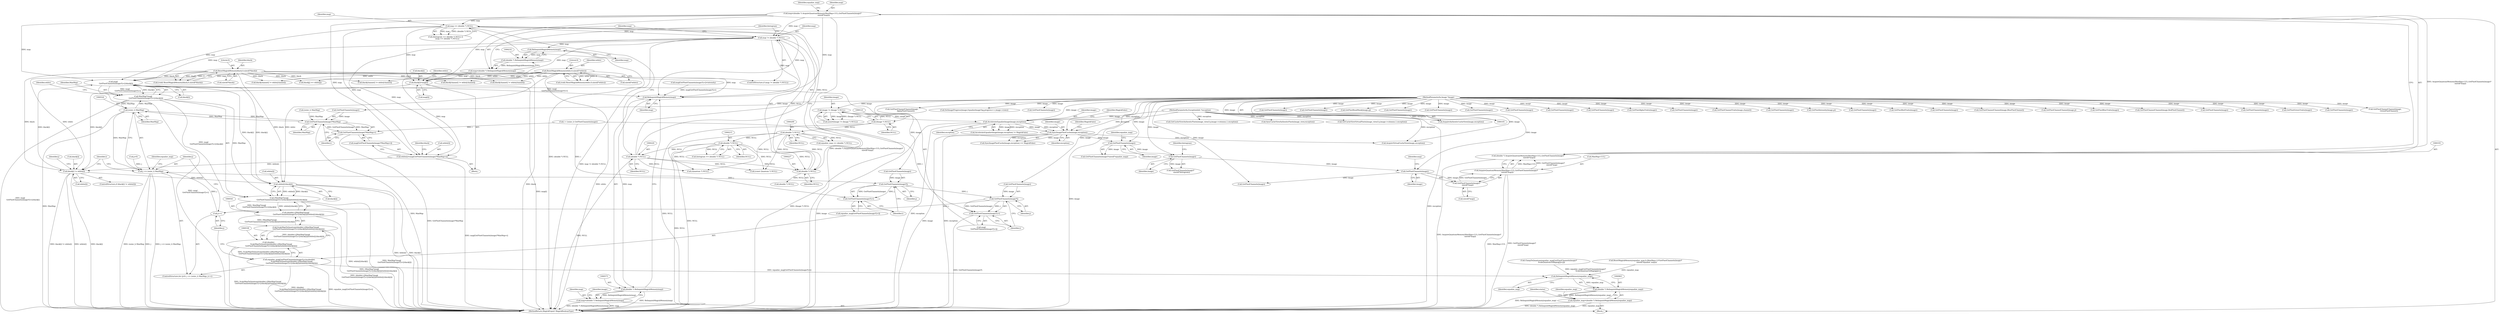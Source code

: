 digraph "0_ImageMagick_76401e172ea3a55182be2b8e2aca4d07270f6da6_0@array" {
"1000545" [label="(Call,map[\n          GetPixelChannels(image)*j+i]-black[i])"];
"1000224" [label="(Call,map != (double *) NULL)"];
"1000190" [label="(Call,map=(double *) AcquireQuantumMemory(MaxMap+1UL,GetPixelChannels(image)*\n    sizeof(*map)))"];
"1000192" [label="(Call,(double *) AcquireQuantumMemory(MaxMap+1UL,GetPixelChannels(image)*\n    sizeof(*map)))"];
"1000194" [label="(Call,AcquireQuantumMemory(MaxMap+1UL,GetPixelChannels(image)*\n    sizeof(*map)))"];
"1000198" [label="(Call,GetPixelChannels(image)*\n    sizeof(*map))"];
"1000199" [label="(Call,GetPixelChannels(image))"];
"1000185" [label="(Call,GetPixelChannels(image))"];
"1000171" [label="(Call,GetPixelChannels(image))"];
"1000156" [label="(Call,SyncImagePixelCache(image,exception))"];
"1000133" [label="(Call,AccelerateEqualizeImage(image,exception))"];
"1000120" [label="(Call,image != (Image *) NULL)"];
"1000106" [label="(MethodParameterIn,Image *image)"];
"1000122" [label="(Call,(Image *) NULL)"];
"1000107" [label="(MethodParameterIn,ExceptionInfo *exception)"];
"1000217" [label="(Call,map == (double *) NULL)"];
"1000219" [label="(Call,(double *) NULL)"];
"1000214" [label="(Call,(double *) NULL)"];
"1000208" [label="(Call,(double *) NULL)"];
"1000226" [label="(Call,(double *) NULL)"];
"1000229" [label="(Call,map=(double *) RelinquishMagickMemory(map))"];
"1000231" [label="(Call,(double *) RelinquishMagickMemory(map))"];
"1000233" [label="(Call,RelinquishMagickMemory(map))"];
"1000557" [label="(Call,white[i]-black[i])"];
"1000510" [label="(Call,black[i] != white[i])"];
"1000462" [label="(Call,ResetMagickMemory(black,0,sizeof(*black)))"];
"1000490" [label="(Call,black[i]=map[i])"];
"1000497" [label="(Call,white[i]=map[GetPixelChannels(image)*MaxMap+i])"];
"1000470" [label="(Call,ResetMagickMemory(white,0,sizeof(*white)))"];
"1000545" [label="(Call,map[\n          GetPixelChannels(image)*j+i]-black[i])"];
"1000543" [label="(Call,MaxMap*(map[\n          GetPixelChannels(image)*j+i]-black[i]))"];
"1000523" [label="(Call,(ssize_t) MaxMap)"];
"1000504" [label="(Call,GetPixelChannels(image)*MaxMap)"];
"1000503" [label="(Call,GetPixelChannels(image)*MaxMap+i)"];
"1000521" [label="(Call,j <= (ssize_t) MaxMap)"];
"1000532" [label="(Call,GetPixelChannels(image)*j)"];
"1000531" [label="(Call,GetPixelChannels(image)*j+i)"];
"1000549" [label="(Call,GetPixelChannels(image)*j)"];
"1000526" [label="(Call,j++)"];
"1000548" [label="(Call,GetPixelChannels(image)*j+i)"];
"1000542" [label="(Call,(MaxMap*(map[\n          GetPixelChannels(image)*j+i]-black[i]))/(white[i]-black[i]))"];
"1000540" [label="(Call,(double) ((MaxMap*(map[\n          GetPixelChannels(image)*j+i]-black[i]))/(white[i]-black[i])))"];
"1000539" [label="(Call,ScaleMapToQuantum((double) ((MaxMap*(map[\n          GetPixelChannels(image)*j+i]-black[i]))/(white[i]-black[i]))))"];
"1000537" [label="(Call,(double)\n          ScaleMapToQuantum((double) ((MaxMap*(map[\n          GetPixelChannels(image)*j+i]-black[i]))/(white[i]-black[i]))))"];
"1000528" [label="(Call,equalize_map[GetPixelChannels(image)*j+i]=(double)\n          ScaleMapToQuantum((double) ((MaxMap*(map[\n          GetPixelChannels(image)*j+i]-black[i]))/(white[i]-black[i]))))"];
"1000964" [label="(Call,RelinquishMagickMemory(equalize_map))"];
"1000962" [label="(Call,(double *) RelinquishMagickMemory(equalize_map))"];
"1000960" [label="(Call,equalize_map=(double *) RelinquishMagickMemory(equalize_map))"];
"1000574" [label="(Call,RelinquishMagickMemory(map))"];
"1000572" [label="(Call,(double *) RelinquishMagickMemory(map))"];
"1000570" [label="(Call,map=(double *) RelinquishMagickMemory(map))"];
"1000465" [label="(Call,sizeof(*black))"];
"1000484" [label="(Call,GetPixelChannels(image))"];
"1000175" [label="(Identifier,equalize_map)"];
"1000195" [label="(Call,MaxMap+1UL)"];
"1000228" [label="(Identifier,NULL)"];
"1000468" [label="(Call,(void) ResetMagickMemory(white,0,sizeof(*white)))"];
"1000705" [label="(Call,black[channel] != white[channel])"];
"1000613" [label="(Call,black[channel] != white[channel])"];
"1000549" [label="(Call,GetPixelChannels(image)*j)"];
"1000570" [label="(Call,map=(double *) RelinquishMagickMemory(map))"];
"1000462" [label="(Call,ResetMagickMemory(black,0,sizeof(*black)))"];
"1000155" [label="(Call,SyncImagePixelCache(image,exception) == MagickFalse)"];
"1000909" [label="(Call,GetPixelChannels(image))"];
"1000472" [label="(Literal,0)"];
"1000572" [label="(Call,(double *) RelinquishMagickMemory(map))"];
"1000447" [label="(Call,ResetMagickMemory(equalize_map,0,(MaxMap+1)*GetPixelChannels(image)*\n    sizeof(*equalize_map)))"];
"1000497" [label="(Call,white[i]=map[GetPixelChannels(image)*MaxMap+i])"];
"1000813" [label="(Call,GetCacheViewAuthenticPixels(image_view,0,y,image->columns,1,exception))"];
"1000192" [label="(Call,(double *) AcquireQuantumMemory(MaxMap+1UL,GetPixelChannels(image)*\n    sizeof(*map)))"];
"1000216" [label="(Identifier,NULL)"];
"1000967" [label="(Identifier,status)"];
"1000571" [label="(Identifier,map)"];
"1000850" [label="(Call,GetPixelReadMask(image,q))"];
"1000471" [label="(Identifier,white)"];
"1000106" [label="(MethodParameterIn,Image *image)"];
"1000198" [label="(Call,GetPixelChannels(image)*\n    sizeof(*map))"];
"1000546" [label="(Call,map[\n          GetPixelChannels(image)*j+i])"];
"1000189" [label="(Identifier,histogram)"];
"1000962" [label="(Call,(double *) RelinquishMagickMemory(equalize_map))"];
"1000751" [label="(Call,black[channel] != white[channel])"];
"1000212" [label="(Call,histogram == (double *) NULL)"];
"1000217" [label="(Call,map == (double *) NULL)"];
"1000544" [label="(Identifier,MaxMap)"];
"1000488" [label="(Block,)"];
"1000543" [label="(Call,MaxMap*(map[\n          GetPixelChannels(image)*j+i]-black[i]))"];
"1000121" [label="(Identifier,image)"];
"1000455" [label="(Call,GetPixelChannels(image))"];
"1000519" [label="(Identifier,j)"];
"1000194" [label="(Call,AcquireQuantumMemory(MaxMap+1UL,GetPixelChannels(image)*\n    sizeof(*map)))"];
"1000825" [label="(Call,(Quantum *) NULL)"];
"1000579" [label="(Identifier,image)"];
"1000210" [label="(Identifier,NULL)"];
"1000918" [label="(Call,GetPixelChannels(image))"];
"1000868" [label="(Call,GetPixelChannels(image))"];
"1000514" [label="(Call,white[i])"];
"1000226" [label="(Call,(double *) NULL)"];
"1000922" [label="(Call,SyncCacheViewAuthenticPixels(image_view,exception))"];
"1000770" [label="(Call,GetPixelChannels(image))"];
"1000510" [label="(Call,black[i] != white[i])"];
"1000156" [label="(Call,SyncImagePixelCache(image,exception))"];
"1000108" [label="(Block,)"];
"1000203" [label="(Identifier,map)"];
"1000135" [label="(Identifier,exception)"];
"1000491" [label="(Call,black[i])"];
"1000787" [label="(Call,AcquireAuthenticCacheView(image,exception))"];
"1000558" [label="(Call,white[i])"];
"1000960" [label="(Call,equalize_map=(double *) RelinquishMagickMemory(equalize_map))"];
"1000233" [label="(Call,RelinquishMagickMemory(map))"];
"1000219" [label="(Call,(double *) NULL)"];
"1000512" [label="(Identifier,black)"];
"1000185" [label="(Call,GetPixelChannels(image))"];
"1000229" [label="(Call,map=(double *) RelinquishMagickMemory(map))"];
"1000134" [label="(Identifier,image)"];
"1000557" [label="(Call,white[i]-black[i])"];
"1000431" [label="(Call,GetPixelChannels(image))"];
"1000542" [label="(Call,(MaxMap*(map[\n          GetPixelChannels(image)*j+i]-black[i]))/(white[i]-black[i]))"];
"1000470" [label="(Call,ResetMagickMemory(white,0,sizeof(*white)))"];
"1000473" [label="(Call,sizeof(*white))"];
"1000532" [label="(Call,GetPixelChannels(image)*j)"];
"1000207" [label="(Identifier,equalize_map)"];
"1000238" [label="(Call,(double *) NULL)"];
"1000575" [label="(Identifier,map)"];
"1000199" [label="(Call,GetPixelChannels(image))"];
"1000132" [label="(Call,AccelerateEqualizeImage(image,exception) != MagickFalse)"];
"1000158" [label="(Identifier,exception)"];
"1000678" [label="(Call,GetPixelChannels(image))"];
"1000463" [label="(Identifier,black)"];
"1000739" [label="(Call,GetPixelAlphaTraits(image))"];
"1000724" [label="(Call,GetPixelChannels(image))"];
"1000214" [label="(Call,(double *) NULL)"];
"1000961" [label="(Identifier,equalize_map)"];
"1000285" [label="(Call,AcquireVirtualCacheView(image,exception))"];
"1000234" [label="(Identifier,map)"];
"1000191" [label="(Identifier,map)"];
"1000171" [label="(Call,GetPixelChannels(image))"];
"1000460" [label="(Call,(void) ResetMagickMemory(black,0,sizeof(*black)))"];
"1000536" [label="(Identifier,i)"];
"1000507" [label="(Identifier,MaxMap)"];
"1000501" [label="(Call,map[GetPixelChannels(image)*MaxMap+i])"];
"1000499" [label="(Identifier,white)"];
"1000550" [label="(Call,GetPixelChannels(image))"];
"1000503" [label="(Call,GetPixelChannels(image)*MaxMap+i)"];
"1000882" [label="(Call,GetPixelChannelTraits(image,channel))"];
"1000119" [label="(Call,assert(image != (Image *) NULL))"];
"1000237" [label="(Identifier,histogram)"];
"1000904" [label="(Call,ClampToQuantum(equalize_map[GetPixelChannels(image)*\n          ScaleQuantumToMap(q[j])+j]))"];
"1000554" [label="(Call,black[i])"];
"1000323" [label="(Call,(const Quantum *) NULL)"];
"1000353" [label="(Call,GetPixelChannels(image))"];
"1000553" [label="(Identifier,i)"];
"1000537" [label="(Call,(double)\n          ScaleMapToQuantum((double) ((MaxMap*(map[\n          GetPixelChannels(image)*j+i]-black[i]))/(white[i]-black[i]))))"];
"1000545" [label="(Call,map[\n          GetPixelChannels(image)*j+i]-black[i])"];
"1000504" [label="(Call,GetPixelChannels(image)*MaxMap)"];
"1000539" [label="(Call,ScaleMapToQuantum((double) ((MaxMap*(map[\n          GetPixelChannels(image)*j+i]-black[i]))/(white[i]-black[i]))))"];
"1000559" [label="(Identifier,white)"];
"1000170" [label="(Call,GetPixelChannels(image)*sizeof(*equalize_map))"];
"1000374" [label="(Call,GetPixelIntensity(image,p))"];
"1000552" [label="(Identifier,j)"];
"1000223" [label="(ControlStructure,if (map != (double *) NULL))"];
"1000464" [label="(Literal,0)"];
"1000206" [label="(Call,equalize_map == (double *) NULL)"];
"1000311" [label="(Call,GetCacheViewVirtualPixels(image_view,0,y,image->columns,1,exception))"];
"1000522" [label="(Identifier,j)"];
"1000382" [label="(Call,GetPixelChannels(image))"];
"1000511" [label="(Call,black[i])"];
"1000107" [label="(MethodParameterIn,ExceptionInfo *exception)"];
"1000601" [label="(Call,GetPixelRedTraits(image))"];
"1000494" [label="(Call,map[i])"];
"1000498" [label="(Call,white[i])"];
"1000211" [label="(Call,(histogram == (double *) NULL) ||\n      (map == (double *) NULL))"];
"1000530" [label="(Identifier,equalize_map)"];
"1000122" [label="(Call,(Image *) NULL)"];
"1000659" [label="(Call,black[channel] != white[channel])"];
"1000968" [label="(MethodReturn,MagickExport MagickBooleanType)"];
"1000225" [label="(Identifier,map)"];
"1000964" [label="(Call,RelinquishMagickMemory(equalize_map))"];
"1000231" [label="(Call,(double *) RelinquishMagickMemory(map))"];
"1000509" [label="(ControlStructure,if (black[i] != white[i]))"];
"1000892" [label="(Call,black[j] == white[j])"];
"1000403" [label="(Call,GetPixelChannels(image))"];
"1000487" [label="(Identifier,i)"];
"1000548" [label="(Call,GetPixelChannels(image)*j+i)"];
"1000701" [label="(Call,GetPixelChannelChannel(image,BluePixelChannel))"];
"1000876" [label="(Call,GetPixelChannelChannel(image,j))"];
"1000693" [label="(Call,GetPixelBlueTraits(image))"];
"1000490" [label="(Call,black[i]=map[i])"];
"1000190" [label="(Call,map=(double *) AcquireQuantumMemory(MaxMap+1UL,GetPixelChannels(image)*\n    sizeof(*map)))"];
"1000533" [label="(Call,GetPixelChannels(image))"];
"1000124" [label="(Identifier,NULL)"];
"1000529" [label="(Call,equalize_map[GetPixelChannels(image)*j+i])"];
"1000965" [label="(Identifier,equalize_map)"];
"1000480" [label="(Call,i < (ssize_t) GetPixelChannels(image))"];
"1000531" [label="(Call,GetPixelChannels(image)*j+i)"];
"1000609" [label="(Call,GetPixelChannelChannel(image,RedPixelChannel))"];
"1000157" [label="(Identifier,image)"];
"1000526" [label="(Call,j++)"];
"1000200" [label="(Identifier,image)"];
"1000528" [label="(Call,equalize_map[GetPixelChannels(image)*j+i]=(double)\n          ScaleMapToQuantum((double) ((MaxMap*(map[\n          GetPixelChannels(image)*j+i]-black[i]))/(white[i]-black[i]))))"];
"1000186" [label="(Identifier,image)"];
"1000136" [label="(Identifier,MagickFalse)"];
"1000508" [label="(Identifier,i)"];
"1000518" [label="(Call,j=0)"];
"1000440" [label="(Call,GetPixelChannels(image))"];
"1000527" [label="(Identifier,j)"];
"1000857" [label="(Call,GetPixelChannels(image))"];
"1000525" [label="(Identifier,MaxMap)"];
"1000517" [label="(ControlStructure,for (j=0; j <= (ssize_t) MaxMap; j++))"];
"1000647" [label="(Call,GetPixelGreenTraits(image))"];
"1000632" [label="(Call,GetPixelChannels(image))"];
"1000655" [label="(Call,GetPixelChannelChannel(image,\n              GreenPixelChannel))"];
"1000133" [label="(Call,AccelerateEqualizeImage(image,exception))"];
"1000230" [label="(Identifier,map)"];
"1000221" [label="(Identifier,NULL)"];
"1000747" [label="(Call,GetPixelChannelChannel(image,\n              AlphaPixelChannel))"];
"1000184" [label="(Call,GetPixelChannels(image)*\n    sizeof(*histogram))"];
"1000523" [label="(Call,(ssize_t) MaxMap)"];
"1000574" [label="(Call,RelinquishMagickMemory(map))"];
"1000201" [label="(Call,sizeof(*map))"];
"1000561" [label="(Call,black[i])"];
"1000540" [label="(Call,(double) ((MaxMap*(map[\n          GetPixelChannels(image)*j+i]-black[i]))/(white[i]-black[i])))"];
"1000120" [label="(Call,image != (Image *) NULL)"];
"1000941" [label="(Call,SetImageProgress(image,EqualizeImageTag,progress++,image->rows))"];
"1000521" [label="(Call,j <= (ssize_t) MaxMap)"];
"1000535" [label="(Identifier,j)"];
"1000419" [label="(Call,(ssize_t) MaxMap)"];
"1000224" [label="(Call,map != (double *) NULL)"];
"1000505" [label="(Call,GetPixelChannels(image))"];
"1000278" [label="(Call,GetPixelChannels(image))"];
"1000159" [label="(Identifier,MagickFalse)"];
"1000389" [label="(Call,GetPixelChannels(image))"];
"1000208" [label="(Call,(double *) NULL)"];
"1000218" [label="(Identifier,map)"];
"1000435" [label="(Call,map[GetPixelChannels(image)*j+i]=intensity)"];
"1000172" [label="(Identifier,image)"];
"1000545" -> "1000543"  [label="AST: "];
"1000545" -> "1000554"  [label="CFG: "];
"1000546" -> "1000545"  [label="AST: "];
"1000554" -> "1000545"  [label="AST: "];
"1000543" -> "1000545"  [label="CFG: "];
"1000545" -> "1000968"  [label="DDG: map[\n          GetPixelChannels(image)*j+i]"];
"1000545" -> "1000543"  [label="DDG: map[\n          GetPixelChannels(image)*j+i]"];
"1000545" -> "1000543"  [label="DDG: black[i]"];
"1000224" -> "1000545"  [label="DDG: map"];
"1000229" -> "1000545"  [label="DDG: map"];
"1000190" -> "1000545"  [label="DDG: map"];
"1000217" -> "1000545"  [label="DDG: map"];
"1000557" -> "1000545"  [label="DDG: black[i]"];
"1000462" -> "1000545"  [label="DDG: black"];
"1000510" -> "1000545"  [label="DDG: black[i]"];
"1000545" -> "1000557"  [label="DDG: black[i]"];
"1000545" -> "1000574"  [label="DDG: map[\n          GetPixelChannels(image)*j+i]"];
"1000224" -> "1000223"  [label="AST: "];
"1000224" -> "1000226"  [label="CFG: "];
"1000225" -> "1000224"  [label="AST: "];
"1000226" -> "1000224"  [label="AST: "];
"1000230" -> "1000224"  [label="CFG: "];
"1000237" -> "1000224"  [label="CFG: "];
"1000224" -> "1000968"  [label="DDG: map != (double *) NULL"];
"1000190" -> "1000224"  [label="DDG: map"];
"1000217" -> "1000224"  [label="DDG: map"];
"1000226" -> "1000224"  [label="DDG: NULL"];
"1000224" -> "1000233"  [label="DDG: map"];
"1000224" -> "1000490"  [label="DDG: map"];
"1000224" -> "1000497"  [label="DDG: map"];
"1000224" -> "1000574"  [label="DDG: map"];
"1000190" -> "1000108"  [label="AST: "];
"1000190" -> "1000192"  [label="CFG: "];
"1000191" -> "1000190"  [label="AST: "];
"1000192" -> "1000190"  [label="AST: "];
"1000207" -> "1000190"  [label="CFG: "];
"1000190" -> "1000968"  [label="DDG: (double *) AcquireQuantumMemory(MaxMap+1UL,GetPixelChannels(image)*\n    sizeof(*map))"];
"1000192" -> "1000190"  [label="DDG: AcquireQuantumMemory(MaxMap+1UL,GetPixelChannels(image)*\n    sizeof(*map))"];
"1000190" -> "1000217"  [label="DDG: map"];
"1000190" -> "1000490"  [label="DDG: map"];
"1000190" -> "1000497"  [label="DDG: map"];
"1000190" -> "1000574"  [label="DDG: map"];
"1000192" -> "1000194"  [label="CFG: "];
"1000193" -> "1000192"  [label="AST: "];
"1000194" -> "1000192"  [label="AST: "];
"1000192" -> "1000968"  [label="DDG: AcquireQuantumMemory(MaxMap+1UL,GetPixelChannels(image)*\n    sizeof(*map))"];
"1000194" -> "1000192"  [label="DDG: MaxMap+1UL"];
"1000194" -> "1000192"  [label="DDG: GetPixelChannels(image)*\n    sizeof(*map)"];
"1000194" -> "1000198"  [label="CFG: "];
"1000195" -> "1000194"  [label="AST: "];
"1000198" -> "1000194"  [label="AST: "];
"1000194" -> "1000968"  [label="DDG: MaxMap+1UL"];
"1000194" -> "1000968"  [label="DDG: GetPixelChannels(image)*\n    sizeof(*map)"];
"1000198" -> "1000194"  [label="DDG: GetPixelChannels(image)"];
"1000198" -> "1000201"  [label="CFG: "];
"1000199" -> "1000198"  [label="AST: "];
"1000201" -> "1000198"  [label="AST: "];
"1000199" -> "1000198"  [label="DDG: image"];
"1000199" -> "1000200"  [label="CFG: "];
"1000200" -> "1000199"  [label="AST: "];
"1000203" -> "1000199"  [label="CFG: "];
"1000185" -> "1000199"  [label="DDG: image"];
"1000106" -> "1000199"  [label="DDG: image"];
"1000199" -> "1000278"  [label="DDG: image"];
"1000185" -> "1000184"  [label="AST: "];
"1000185" -> "1000186"  [label="CFG: "];
"1000186" -> "1000185"  [label="AST: "];
"1000189" -> "1000185"  [label="CFG: "];
"1000185" -> "1000184"  [label="DDG: image"];
"1000171" -> "1000185"  [label="DDG: image"];
"1000106" -> "1000185"  [label="DDG: image"];
"1000171" -> "1000170"  [label="AST: "];
"1000171" -> "1000172"  [label="CFG: "];
"1000172" -> "1000171"  [label="AST: "];
"1000175" -> "1000171"  [label="CFG: "];
"1000171" -> "1000170"  [label="DDG: image"];
"1000156" -> "1000171"  [label="DDG: image"];
"1000106" -> "1000171"  [label="DDG: image"];
"1000156" -> "1000155"  [label="AST: "];
"1000156" -> "1000158"  [label="CFG: "];
"1000157" -> "1000156"  [label="AST: "];
"1000158" -> "1000156"  [label="AST: "];
"1000159" -> "1000156"  [label="CFG: "];
"1000156" -> "1000968"  [label="DDG: image"];
"1000156" -> "1000968"  [label="DDG: exception"];
"1000156" -> "1000155"  [label="DDG: image"];
"1000156" -> "1000155"  [label="DDG: exception"];
"1000133" -> "1000156"  [label="DDG: image"];
"1000133" -> "1000156"  [label="DDG: exception"];
"1000106" -> "1000156"  [label="DDG: image"];
"1000107" -> "1000156"  [label="DDG: exception"];
"1000156" -> "1000285"  [label="DDG: exception"];
"1000133" -> "1000132"  [label="AST: "];
"1000133" -> "1000135"  [label="CFG: "];
"1000134" -> "1000133"  [label="AST: "];
"1000135" -> "1000133"  [label="AST: "];
"1000136" -> "1000133"  [label="CFG: "];
"1000133" -> "1000968"  [label="DDG: image"];
"1000133" -> "1000968"  [label="DDG: exception"];
"1000133" -> "1000132"  [label="DDG: image"];
"1000133" -> "1000132"  [label="DDG: exception"];
"1000120" -> "1000133"  [label="DDG: image"];
"1000106" -> "1000133"  [label="DDG: image"];
"1000107" -> "1000133"  [label="DDG: exception"];
"1000120" -> "1000119"  [label="AST: "];
"1000120" -> "1000122"  [label="CFG: "];
"1000121" -> "1000120"  [label="AST: "];
"1000122" -> "1000120"  [label="AST: "];
"1000119" -> "1000120"  [label="CFG: "];
"1000120" -> "1000968"  [label="DDG: (Image *) NULL"];
"1000120" -> "1000119"  [label="DDG: image"];
"1000120" -> "1000119"  [label="DDG: (Image *) NULL"];
"1000106" -> "1000120"  [label="DDG: image"];
"1000122" -> "1000120"  [label="DDG: NULL"];
"1000106" -> "1000105"  [label="AST: "];
"1000106" -> "1000968"  [label="DDG: image"];
"1000106" -> "1000278"  [label="DDG: image"];
"1000106" -> "1000285"  [label="DDG: image"];
"1000106" -> "1000353"  [label="DDG: image"];
"1000106" -> "1000374"  [label="DDG: image"];
"1000106" -> "1000382"  [label="DDG: image"];
"1000106" -> "1000389"  [label="DDG: image"];
"1000106" -> "1000403"  [label="DDG: image"];
"1000106" -> "1000431"  [label="DDG: image"];
"1000106" -> "1000440"  [label="DDG: image"];
"1000106" -> "1000455"  [label="DDG: image"];
"1000106" -> "1000484"  [label="DDG: image"];
"1000106" -> "1000505"  [label="DDG: image"];
"1000106" -> "1000533"  [label="DDG: image"];
"1000106" -> "1000550"  [label="DDG: image"];
"1000106" -> "1000601"  [label="DDG: image"];
"1000106" -> "1000609"  [label="DDG: image"];
"1000106" -> "1000632"  [label="DDG: image"];
"1000106" -> "1000647"  [label="DDG: image"];
"1000106" -> "1000655"  [label="DDG: image"];
"1000106" -> "1000678"  [label="DDG: image"];
"1000106" -> "1000693"  [label="DDG: image"];
"1000106" -> "1000701"  [label="DDG: image"];
"1000106" -> "1000724"  [label="DDG: image"];
"1000106" -> "1000739"  [label="DDG: image"];
"1000106" -> "1000747"  [label="DDG: image"];
"1000106" -> "1000770"  [label="DDG: image"];
"1000106" -> "1000787"  [label="DDG: image"];
"1000106" -> "1000850"  [label="DDG: image"];
"1000106" -> "1000857"  [label="DDG: image"];
"1000106" -> "1000868"  [label="DDG: image"];
"1000106" -> "1000876"  [label="DDG: image"];
"1000106" -> "1000882"  [label="DDG: image"];
"1000106" -> "1000909"  [label="DDG: image"];
"1000106" -> "1000918"  [label="DDG: image"];
"1000106" -> "1000941"  [label="DDG: image"];
"1000122" -> "1000124"  [label="CFG: "];
"1000123" -> "1000122"  [label="AST: "];
"1000124" -> "1000122"  [label="AST: "];
"1000122" -> "1000968"  [label="DDG: NULL"];
"1000122" -> "1000208"  [label="DDG: NULL"];
"1000107" -> "1000105"  [label="AST: "];
"1000107" -> "1000968"  [label="DDG: exception"];
"1000107" -> "1000285"  [label="DDG: exception"];
"1000107" -> "1000311"  [label="DDG: exception"];
"1000107" -> "1000787"  [label="DDG: exception"];
"1000107" -> "1000813"  [label="DDG: exception"];
"1000107" -> "1000922"  [label="DDG: exception"];
"1000217" -> "1000211"  [label="AST: "];
"1000217" -> "1000219"  [label="CFG: "];
"1000218" -> "1000217"  [label="AST: "];
"1000219" -> "1000217"  [label="AST: "];
"1000211" -> "1000217"  [label="CFG: "];
"1000217" -> "1000968"  [label="DDG: (double *) NULL"];
"1000217" -> "1000211"  [label="DDG: map"];
"1000217" -> "1000211"  [label="DDG: (double *) NULL"];
"1000219" -> "1000217"  [label="DDG: NULL"];
"1000217" -> "1000490"  [label="DDG: map"];
"1000217" -> "1000497"  [label="DDG: map"];
"1000217" -> "1000574"  [label="DDG: map"];
"1000219" -> "1000221"  [label="CFG: "];
"1000220" -> "1000219"  [label="AST: "];
"1000221" -> "1000219"  [label="AST: "];
"1000219" -> "1000968"  [label="DDG: NULL"];
"1000214" -> "1000219"  [label="DDG: NULL"];
"1000219" -> "1000226"  [label="DDG: NULL"];
"1000219" -> "1000323"  [label="DDG: NULL"];
"1000219" -> "1000825"  [label="DDG: NULL"];
"1000214" -> "1000212"  [label="AST: "];
"1000214" -> "1000216"  [label="CFG: "];
"1000215" -> "1000214"  [label="AST: "];
"1000216" -> "1000214"  [label="AST: "];
"1000212" -> "1000214"  [label="CFG: "];
"1000214" -> "1000968"  [label="DDG: NULL"];
"1000214" -> "1000212"  [label="DDG: NULL"];
"1000208" -> "1000214"  [label="DDG: NULL"];
"1000214" -> "1000226"  [label="DDG: NULL"];
"1000214" -> "1000323"  [label="DDG: NULL"];
"1000214" -> "1000825"  [label="DDG: NULL"];
"1000208" -> "1000206"  [label="AST: "];
"1000208" -> "1000210"  [label="CFG: "];
"1000209" -> "1000208"  [label="AST: "];
"1000210" -> "1000208"  [label="AST: "];
"1000206" -> "1000208"  [label="CFG: "];
"1000208" -> "1000968"  [label="DDG: NULL"];
"1000208" -> "1000206"  [label="DDG: NULL"];
"1000208" -> "1000226"  [label="DDG: NULL"];
"1000208" -> "1000323"  [label="DDG: NULL"];
"1000208" -> "1000825"  [label="DDG: NULL"];
"1000226" -> "1000228"  [label="CFG: "];
"1000227" -> "1000226"  [label="AST: "];
"1000228" -> "1000226"  [label="AST: "];
"1000226" -> "1000238"  [label="DDG: NULL"];
"1000229" -> "1000223"  [label="AST: "];
"1000229" -> "1000231"  [label="CFG: "];
"1000230" -> "1000229"  [label="AST: "];
"1000231" -> "1000229"  [label="AST: "];
"1000237" -> "1000229"  [label="CFG: "];
"1000231" -> "1000229"  [label="DDG: RelinquishMagickMemory(map)"];
"1000229" -> "1000490"  [label="DDG: map"];
"1000229" -> "1000497"  [label="DDG: map"];
"1000229" -> "1000574"  [label="DDG: map"];
"1000231" -> "1000233"  [label="CFG: "];
"1000232" -> "1000231"  [label="AST: "];
"1000233" -> "1000231"  [label="AST: "];
"1000233" -> "1000231"  [label="DDG: map"];
"1000233" -> "1000234"  [label="CFG: "];
"1000234" -> "1000233"  [label="AST: "];
"1000557" -> "1000542"  [label="AST: "];
"1000557" -> "1000561"  [label="CFG: "];
"1000558" -> "1000557"  [label="AST: "];
"1000561" -> "1000557"  [label="AST: "];
"1000542" -> "1000557"  [label="CFG: "];
"1000557" -> "1000968"  [label="DDG: white[i]"];
"1000557" -> "1000968"  [label="DDG: black[i]"];
"1000557" -> "1000542"  [label="DDG: white[i]"];
"1000557" -> "1000542"  [label="DDG: black[i]"];
"1000510" -> "1000557"  [label="DDG: white[i]"];
"1000470" -> "1000557"  [label="DDG: white"];
"1000462" -> "1000557"  [label="DDG: black"];
"1000510" -> "1000509"  [label="AST: "];
"1000510" -> "1000514"  [label="CFG: "];
"1000511" -> "1000510"  [label="AST: "];
"1000514" -> "1000510"  [label="AST: "];
"1000519" -> "1000510"  [label="CFG: "];
"1000487" -> "1000510"  [label="CFG: "];
"1000510" -> "1000968"  [label="DDG: white[i]"];
"1000510" -> "1000968"  [label="DDG: black[i]"];
"1000510" -> "1000968"  [label="DDG: black[i] != white[i]"];
"1000462" -> "1000510"  [label="DDG: black"];
"1000490" -> "1000510"  [label="DDG: black[i]"];
"1000497" -> "1000510"  [label="DDG: white[i]"];
"1000470" -> "1000510"  [label="DDG: white"];
"1000462" -> "1000460"  [label="AST: "];
"1000462" -> "1000465"  [label="CFG: "];
"1000463" -> "1000462"  [label="AST: "];
"1000464" -> "1000462"  [label="AST: "];
"1000465" -> "1000462"  [label="AST: "];
"1000460" -> "1000462"  [label="CFG: "];
"1000462" -> "1000968"  [label="DDG: black"];
"1000462" -> "1000460"  [label="DDG: black"];
"1000462" -> "1000460"  [label="DDG: 0"];
"1000462" -> "1000613"  [label="DDG: black"];
"1000462" -> "1000659"  [label="DDG: black"];
"1000462" -> "1000705"  [label="DDG: black"];
"1000462" -> "1000751"  [label="DDG: black"];
"1000462" -> "1000892"  [label="DDG: black"];
"1000490" -> "1000488"  [label="AST: "];
"1000490" -> "1000494"  [label="CFG: "];
"1000491" -> "1000490"  [label="AST: "];
"1000494" -> "1000490"  [label="AST: "];
"1000499" -> "1000490"  [label="CFG: "];
"1000490" -> "1000968"  [label="DDG: map[i]"];
"1000497" -> "1000488"  [label="AST: "];
"1000497" -> "1000501"  [label="CFG: "];
"1000498" -> "1000497"  [label="AST: "];
"1000501" -> "1000497"  [label="AST: "];
"1000512" -> "1000497"  [label="CFG: "];
"1000497" -> "1000968"  [label="DDG: map[GetPixelChannels(image)*MaxMap+i]"];
"1000470" -> "1000468"  [label="AST: "];
"1000470" -> "1000473"  [label="CFG: "];
"1000471" -> "1000470"  [label="AST: "];
"1000472" -> "1000470"  [label="AST: "];
"1000473" -> "1000470"  [label="AST: "];
"1000468" -> "1000470"  [label="CFG: "];
"1000470" -> "1000968"  [label="DDG: white"];
"1000470" -> "1000468"  [label="DDG: white"];
"1000470" -> "1000468"  [label="DDG: 0"];
"1000470" -> "1000613"  [label="DDG: white"];
"1000470" -> "1000659"  [label="DDG: white"];
"1000470" -> "1000705"  [label="DDG: white"];
"1000470" -> "1000751"  [label="DDG: white"];
"1000470" -> "1000892"  [label="DDG: white"];
"1000543" -> "1000542"  [label="AST: "];
"1000544" -> "1000543"  [label="AST: "];
"1000559" -> "1000543"  [label="CFG: "];
"1000543" -> "1000968"  [label="DDG: map[\n          GetPixelChannels(image)*j+i]-black[i]"];
"1000543" -> "1000523"  [label="DDG: MaxMap"];
"1000543" -> "1000542"  [label="DDG: MaxMap"];
"1000543" -> "1000542"  [label="DDG: map[\n          GetPixelChannels(image)*j+i]-black[i]"];
"1000523" -> "1000543"  [label="DDG: MaxMap"];
"1000523" -> "1000521"  [label="AST: "];
"1000523" -> "1000525"  [label="CFG: "];
"1000524" -> "1000523"  [label="AST: "];
"1000525" -> "1000523"  [label="AST: "];
"1000521" -> "1000523"  [label="CFG: "];
"1000523" -> "1000968"  [label="DDG: MaxMap"];
"1000523" -> "1000504"  [label="DDG: MaxMap"];
"1000523" -> "1000521"  [label="DDG: MaxMap"];
"1000504" -> "1000523"  [label="DDG: MaxMap"];
"1000504" -> "1000503"  [label="AST: "];
"1000504" -> "1000507"  [label="CFG: "];
"1000505" -> "1000504"  [label="AST: "];
"1000507" -> "1000504"  [label="AST: "];
"1000508" -> "1000504"  [label="CFG: "];
"1000504" -> "1000968"  [label="DDG: MaxMap"];
"1000504" -> "1000503"  [label="DDG: GetPixelChannels(image)"];
"1000504" -> "1000503"  [label="DDG: MaxMap"];
"1000505" -> "1000504"  [label="DDG: image"];
"1000419" -> "1000504"  [label="DDG: MaxMap"];
"1000503" -> "1000501"  [label="AST: "];
"1000503" -> "1000508"  [label="CFG: "];
"1000508" -> "1000503"  [label="AST: "];
"1000501" -> "1000503"  [label="CFG: "];
"1000503" -> "1000968"  [label="DDG: GetPixelChannels(image)*MaxMap"];
"1000480" -> "1000503"  [label="DDG: i"];
"1000521" -> "1000517"  [label="AST: "];
"1000522" -> "1000521"  [label="AST: "];
"1000530" -> "1000521"  [label="CFG: "];
"1000487" -> "1000521"  [label="CFG: "];
"1000521" -> "1000968"  [label="DDG: j"];
"1000521" -> "1000968"  [label="DDG: j <= (ssize_t) MaxMap"];
"1000521" -> "1000968"  [label="DDG: (ssize_t) MaxMap"];
"1000518" -> "1000521"  [label="DDG: j"];
"1000526" -> "1000521"  [label="DDG: j"];
"1000521" -> "1000532"  [label="DDG: j"];
"1000532" -> "1000531"  [label="AST: "];
"1000532" -> "1000535"  [label="CFG: "];
"1000533" -> "1000532"  [label="AST: "];
"1000535" -> "1000532"  [label="AST: "];
"1000536" -> "1000532"  [label="CFG: "];
"1000532" -> "1000531"  [label="DDG: GetPixelChannels(image)"];
"1000532" -> "1000531"  [label="DDG: j"];
"1000533" -> "1000532"  [label="DDG: image"];
"1000532" -> "1000549"  [label="DDG: j"];
"1000531" -> "1000529"  [label="AST: "];
"1000531" -> "1000536"  [label="CFG: "];
"1000536" -> "1000531"  [label="AST: "];
"1000529" -> "1000531"  [label="CFG: "];
"1000480" -> "1000531"  [label="DDG: i"];
"1000549" -> "1000548"  [label="AST: "];
"1000549" -> "1000552"  [label="CFG: "];
"1000550" -> "1000549"  [label="AST: "];
"1000552" -> "1000549"  [label="AST: "];
"1000553" -> "1000549"  [label="CFG: "];
"1000549" -> "1000526"  [label="DDG: j"];
"1000549" -> "1000548"  [label="DDG: GetPixelChannels(image)"];
"1000549" -> "1000548"  [label="DDG: j"];
"1000550" -> "1000549"  [label="DDG: image"];
"1000526" -> "1000517"  [label="AST: "];
"1000526" -> "1000527"  [label="CFG: "];
"1000527" -> "1000526"  [label="AST: "];
"1000522" -> "1000526"  [label="CFG: "];
"1000548" -> "1000546"  [label="AST: "];
"1000548" -> "1000553"  [label="CFG: "];
"1000553" -> "1000548"  [label="AST: "];
"1000546" -> "1000548"  [label="CFG: "];
"1000548" -> "1000968"  [label="DDG: GetPixelChannels(image)*j"];
"1000480" -> "1000548"  [label="DDG: i"];
"1000542" -> "1000540"  [label="AST: "];
"1000540" -> "1000542"  [label="CFG: "];
"1000542" -> "1000968"  [label="DDG: white[i]-black[i]"];
"1000542" -> "1000968"  [label="DDG: MaxMap*(map[\n          GetPixelChannels(image)*j+i]-black[i])"];
"1000542" -> "1000540"  [label="DDG: MaxMap*(map[\n          GetPixelChannels(image)*j+i]-black[i])"];
"1000542" -> "1000540"  [label="DDG: white[i]-black[i]"];
"1000540" -> "1000539"  [label="AST: "];
"1000541" -> "1000540"  [label="AST: "];
"1000539" -> "1000540"  [label="CFG: "];
"1000540" -> "1000968"  [label="DDG: (MaxMap*(map[\n          GetPixelChannels(image)*j+i]-black[i]))/(white[i]-black[i])"];
"1000540" -> "1000539"  [label="DDG: (MaxMap*(map[\n          GetPixelChannels(image)*j+i]-black[i]))/(white[i]-black[i])"];
"1000539" -> "1000537"  [label="AST: "];
"1000537" -> "1000539"  [label="CFG: "];
"1000539" -> "1000968"  [label="DDG: (double) ((MaxMap*(map[\n          GetPixelChannels(image)*j+i]-black[i]))/(white[i]-black[i]))"];
"1000539" -> "1000537"  [label="DDG: (double) ((MaxMap*(map[\n          GetPixelChannels(image)*j+i]-black[i]))/(white[i]-black[i]))"];
"1000537" -> "1000528"  [label="AST: "];
"1000538" -> "1000537"  [label="AST: "];
"1000528" -> "1000537"  [label="CFG: "];
"1000537" -> "1000968"  [label="DDG: ScaleMapToQuantum((double) ((MaxMap*(map[\n          GetPixelChannels(image)*j+i]-black[i]))/(white[i]-black[i])))"];
"1000537" -> "1000528"  [label="DDG: ScaleMapToQuantum((double) ((MaxMap*(map[\n          GetPixelChannels(image)*j+i]-black[i]))/(white[i]-black[i])))"];
"1000528" -> "1000517"  [label="AST: "];
"1000529" -> "1000528"  [label="AST: "];
"1000527" -> "1000528"  [label="CFG: "];
"1000528" -> "1000968"  [label="DDG: equalize_map[GetPixelChannels(image)*j+i]"];
"1000528" -> "1000968"  [label="DDG: (double)\n          ScaleMapToQuantum((double) ((MaxMap*(map[\n          GetPixelChannels(image)*j+i]-black[i]))/(white[i]-black[i])))"];
"1000528" -> "1000964"  [label="DDG: equalize_map[GetPixelChannels(image)*j+i]"];
"1000964" -> "1000962"  [label="AST: "];
"1000964" -> "1000965"  [label="CFG: "];
"1000965" -> "1000964"  [label="AST: "];
"1000962" -> "1000964"  [label="CFG: "];
"1000964" -> "1000962"  [label="DDG: equalize_map"];
"1000904" -> "1000964"  [label="DDG: equalize_map[GetPixelChannels(image)*\n          ScaleQuantumToMap(q[j])+j]"];
"1000447" -> "1000964"  [label="DDG: equalize_map"];
"1000962" -> "1000960"  [label="AST: "];
"1000963" -> "1000962"  [label="AST: "];
"1000960" -> "1000962"  [label="CFG: "];
"1000962" -> "1000968"  [label="DDG: RelinquishMagickMemory(equalize_map)"];
"1000962" -> "1000960"  [label="DDG: RelinquishMagickMemory(equalize_map)"];
"1000960" -> "1000108"  [label="AST: "];
"1000961" -> "1000960"  [label="AST: "];
"1000967" -> "1000960"  [label="CFG: "];
"1000960" -> "1000968"  [label="DDG: (double *) RelinquishMagickMemory(equalize_map)"];
"1000960" -> "1000968"  [label="DDG: equalize_map"];
"1000574" -> "1000572"  [label="AST: "];
"1000574" -> "1000575"  [label="CFG: "];
"1000575" -> "1000574"  [label="AST: "];
"1000572" -> "1000574"  [label="CFG: "];
"1000574" -> "1000572"  [label="DDG: map"];
"1000435" -> "1000574"  [label="DDG: map[GetPixelChannels(image)*j+i]"];
"1000572" -> "1000570"  [label="AST: "];
"1000573" -> "1000572"  [label="AST: "];
"1000570" -> "1000572"  [label="CFG: "];
"1000572" -> "1000968"  [label="DDG: RelinquishMagickMemory(map)"];
"1000572" -> "1000570"  [label="DDG: RelinquishMagickMemory(map)"];
"1000570" -> "1000108"  [label="AST: "];
"1000571" -> "1000570"  [label="AST: "];
"1000579" -> "1000570"  [label="CFG: "];
"1000570" -> "1000968"  [label="DDG: map"];
"1000570" -> "1000968"  [label="DDG: (double *) RelinquishMagickMemory(map)"];
}
